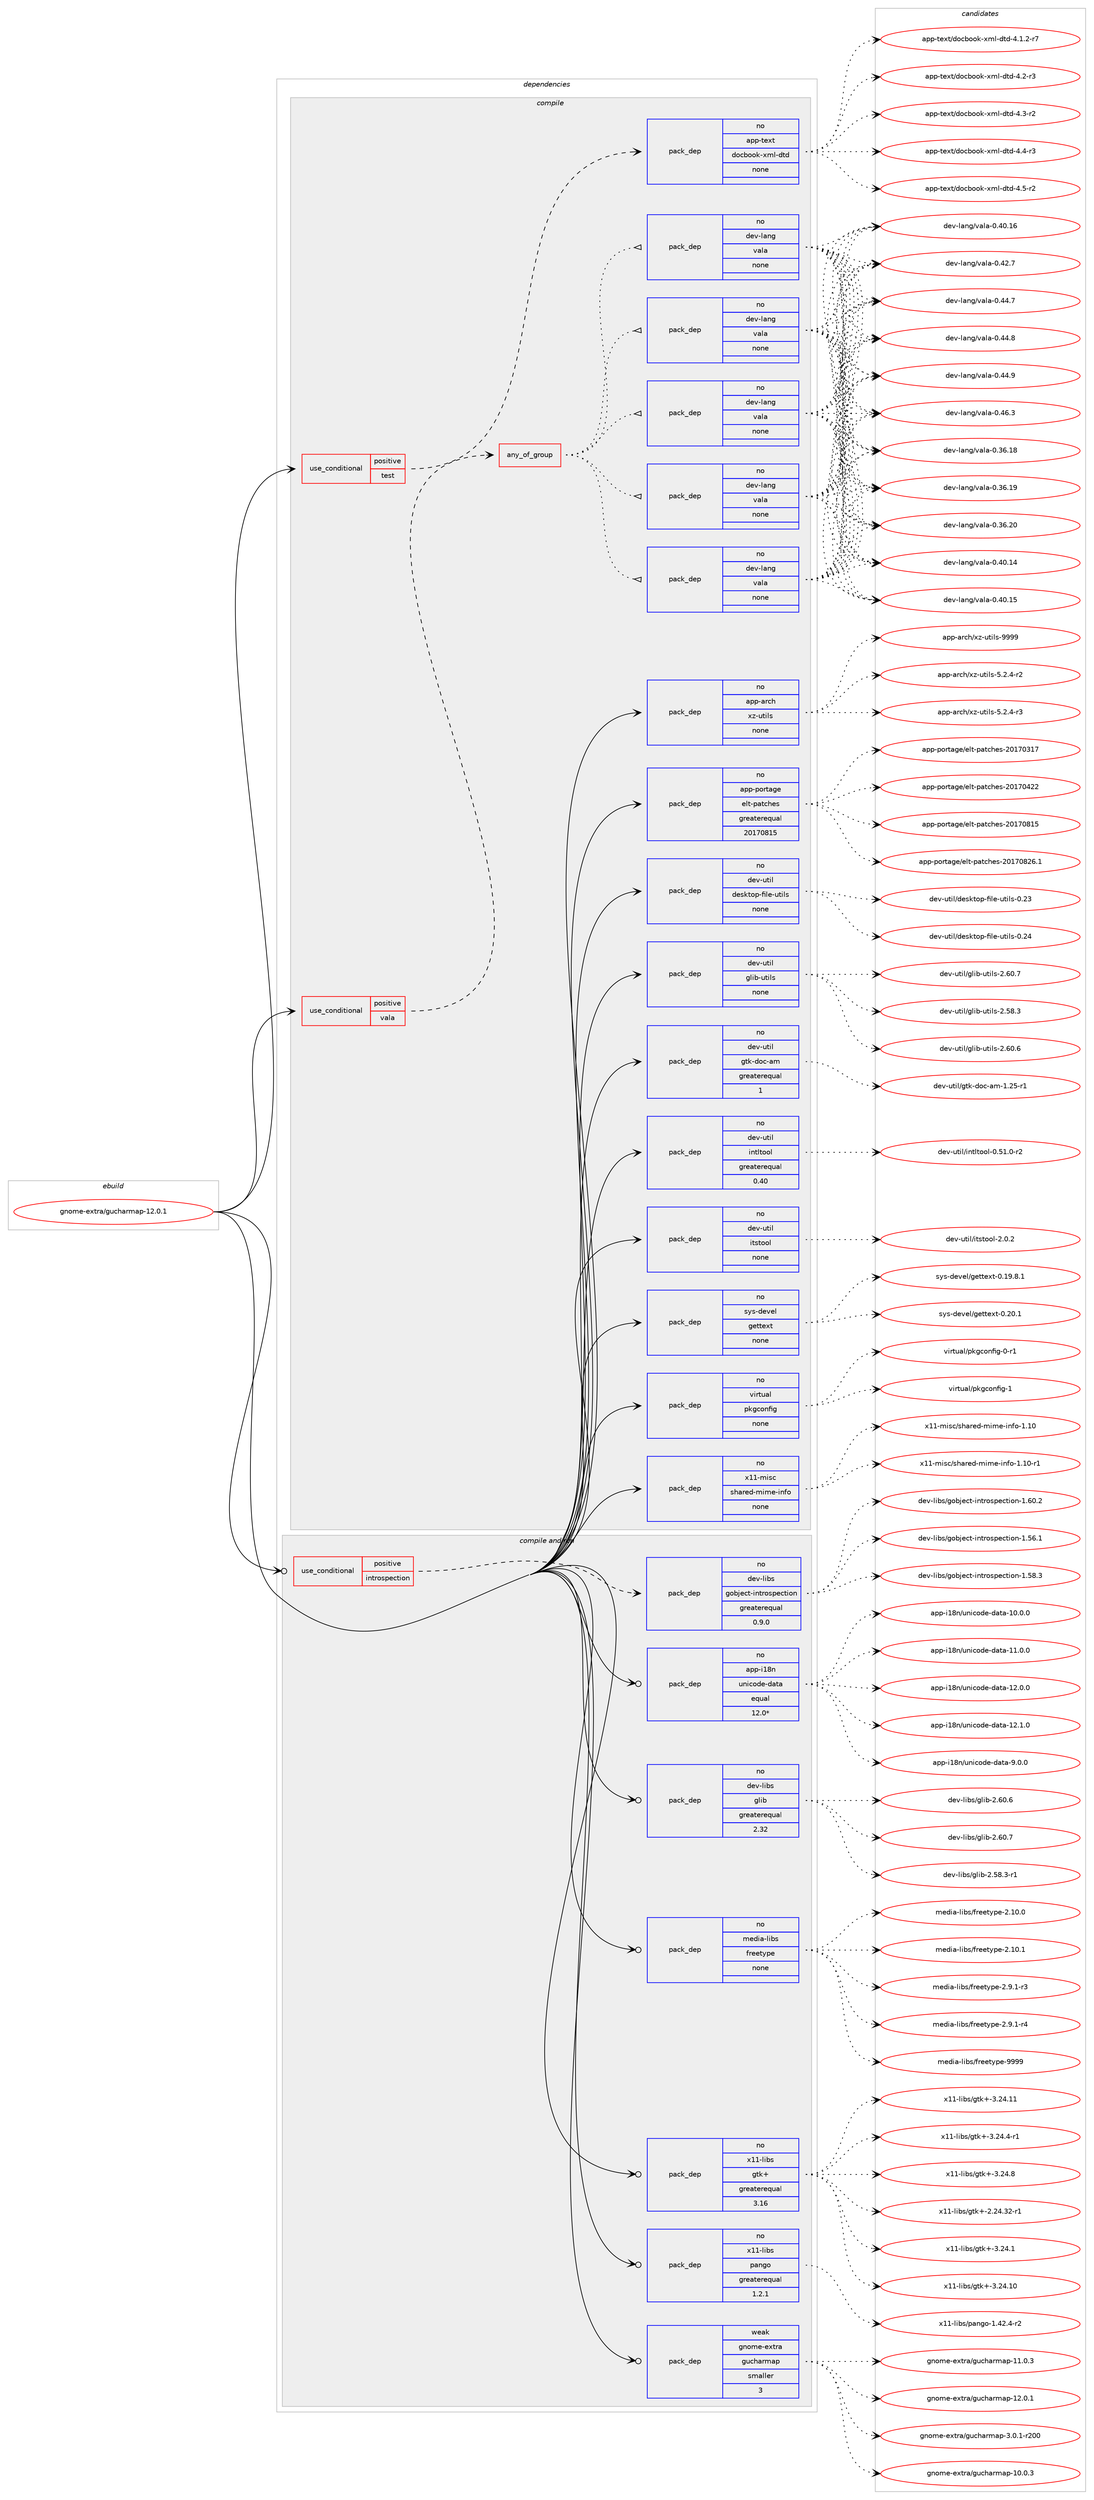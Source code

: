 digraph prolog {

# *************
# Graph options
# *************

newrank=true;
concentrate=true;
compound=true;
graph [rankdir=LR,fontname=Helvetica,fontsize=10,ranksep=1.5];#, ranksep=2.5, nodesep=0.2];
edge  [arrowhead=vee];
node  [fontname=Helvetica,fontsize=10];

# **********
# The ebuild
# **********

subgraph cluster_leftcol {
color=gray;
rank=same;
label=<<i>ebuild</i>>;
id [label="gnome-extra/gucharmap-12.0.1", color=red, width=4, href="../gnome-extra/gucharmap-12.0.1.svg"];
}

# ****************
# The dependencies
# ****************

subgraph cluster_midcol {
color=gray;
label=<<i>dependencies</i>>;
subgraph cluster_compile {
fillcolor="#eeeeee";
style=filled;
label=<<i>compile</i>>;
subgraph cond186016 {
dependency749171 [label=<<TABLE BORDER="0" CELLBORDER="1" CELLSPACING="0" CELLPADDING="4"><TR><TD ROWSPAN="3" CELLPADDING="10">use_conditional</TD></TR><TR><TD>positive</TD></TR><TR><TD>test</TD></TR></TABLE>>, shape=none, color=red];
subgraph pack550529 {
dependency749172 [label=<<TABLE BORDER="0" CELLBORDER="1" CELLSPACING="0" CELLPADDING="4" WIDTH="220"><TR><TD ROWSPAN="6" CELLPADDING="30">pack_dep</TD></TR><TR><TD WIDTH="110">no</TD></TR><TR><TD>app-text</TD></TR><TR><TD>docbook-xml-dtd</TD></TR><TR><TD>none</TD></TR><TR><TD></TD></TR></TABLE>>, shape=none, color=blue];
}
dependency749171:e -> dependency749172:w [weight=20,style="dashed",arrowhead="vee"];
}
id:e -> dependency749171:w [weight=20,style="solid",arrowhead="vee"];
subgraph cond186017 {
dependency749173 [label=<<TABLE BORDER="0" CELLBORDER="1" CELLSPACING="0" CELLPADDING="4"><TR><TD ROWSPAN="3" CELLPADDING="10">use_conditional</TD></TR><TR><TD>positive</TD></TR><TR><TD>vala</TD></TR></TABLE>>, shape=none, color=red];
subgraph any12226 {
dependency749174 [label=<<TABLE BORDER="0" CELLBORDER="1" CELLSPACING="0" CELLPADDING="4"><TR><TD CELLPADDING="10">any_of_group</TD></TR></TABLE>>, shape=none, color=red];subgraph pack550530 {
dependency749175 [label=<<TABLE BORDER="0" CELLBORDER="1" CELLSPACING="0" CELLPADDING="4" WIDTH="220"><TR><TD ROWSPAN="6" CELLPADDING="30">pack_dep</TD></TR><TR><TD WIDTH="110">no</TD></TR><TR><TD>dev-lang</TD></TR><TR><TD>vala</TD></TR><TR><TD>none</TD></TR><TR><TD></TD></TR></TABLE>>, shape=none, color=blue];
}
dependency749174:e -> dependency749175:w [weight=20,style="dotted",arrowhead="oinv"];
subgraph pack550531 {
dependency749176 [label=<<TABLE BORDER="0" CELLBORDER="1" CELLSPACING="0" CELLPADDING="4" WIDTH="220"><TR><TD ROWSPAN="6" CELLPADDING="30">pack_dep</TD></TR><TR><TD WIDTH="110">no</TD></TR><TR><TD>dev-lang</TD></TR><TR><TD>vala</TD></TR><TR><TD>none</TD></TR><TR><TD></TD></TR></TABLE>>, shape=none, color=blue];
}
dependency749174:e -> dependency749176:w [weight=20,style="dotted",arrowhead="oinv"];
subgraph pack550532 {
dependency749177 [label=<<TABLE BORDER="0" CELLBORDER="1" CELLSPACING="0" CELLPADDING="4" WIDTH="220"><TR><TD ROWSPAN="6" CELLPADDING="30">pack_dep</TD></TR><TR><TD WIDTH="110">no</TD></TR><TR><TD>dev-lang</TD></TR><TR><TD>vala</TD></TR><TR><TD>none</TD></TR><TR><TD></TD></TR></TABLE>>, shape=none, color=blue];
}
dependency749174:e -> dependency749177:w [weight=20,style="dotted",arrowhead="oinv"];
subgraph pack550533 {
dependency749178 [label=<<TABLE BORDER="0" CELLBORDER="1" CELLSPACING="0" CELLPADDING="4" WIDTH="220"><TR><TD ROWSPAN="6" CELLPADDING="30">pack_dep</TD></TR><TR><TD WIDTH="110">no</TD></TR><TR><TD>dev-lang</TD></TR><TR><TD>vala</TD></TR><TR><TD>none</TD></TR><TR><TD></TD></TR></TABLE>>, shape=none, color=blue];
}
dependency749174:e -> dependency749178:w [weight=20,style="dotted",arrowhead="oinv"];
subgraph pack550534 {
dependency749179 [label=<<TABLE BORDER="0" CELLBORDER="1" CELLSPACING="0" CELLPADDING="4" WIDTH="220"><TR><TD ROWSPAN="6" CELLPADDING="30">pack_dep</TD></TR><TR><TD WIDTH="110">no</TD></TR><TR><TD>dev-lang</TD></TR><TR><TD>vala</TD></TR><TR><TD>none</TD></TR><TR><TD></TD></TR></TABLE>>, shape=none, color=blue];
}
dependency749174:e -> dependency749179:w [weight=20,style="dotted",arrowhead="oinv"];
}
dependency749173:e -> dependency749174:w [weight=20,style="dashed",arrowhead="vee"];
}
id:e -> dependency749173:w [weight=20,style="solid",arrowhead="vee"];
subgraph pack550535 {
dependency749180 [label=<<TABLE BORDER="0" CELLBORDER="1" CELLSPACING="0" CELLPADDING="4" WIDTH="220"><TR><TD ROWSPAN="6" CELLPADDING="30">pack_dep</TD></TR><TR><TD WIDTH="110">no</TD></TR><TR><TD>app-arch</TD></TR><TR><TD>xz-utils</TD></TR><TR><TD>none</TD></TR><TR><TD></TD></TR></TABLE>>, shape=none, color=blue];
}
id:e -> dependency749180:w [weight=20,style="solid",arrowhead="vee"];
subgraph pack550536 {
dependency749181 [label=<<TABLE BORDER="0" CELLBORDER="1" CELLSPACING="0" CELLPADDING="4" WIDTH="220"><TR><TD ROWSPAN="6" CELLPADDING="30">pack_dep</TD></TR><TR><TD WIDTH="110">no</TD></TR><TR><TD>app-portage</TD></TR><TR><TD>elt-patches</TD></TR><TR><TD>greaterequal</TD></TR><TR><TD>20170815</TD></TR></TABLE>>, shape=none, color=blue];
}
id:e -> dependency749181:w [weight=20,style="solid",arrowhead="vee"];
subgraph pack550537 {
dependency749182 [label=<<TABLE BORDER="0" CELLBORDER="1" CELLSPACING="0" CELLPADDING="4" WIDTH="220"><TR><TD ROWSPAN="6" CELLPADDING="30">pack_dep</TD></TR><TR><TD WIDTH="110">no</TD></TR><TR><TD>dev-util</TD></TR><TR><TD>desktop-file-utils</TD></TR><TR><TD>none</TD></TR><TR><TD></TD></TR></TABLE>>, shape=none, color=blue];
}
id:e -> dependency749182:w [weight=20,style="solid",arrowhead="vee"];
subgraph pack550538 {
dependency749183 [label=<<TABLE BORDER="0" CELLBORDER="1" CELLSPACING="0" CELLPADDING="4" WIDTH="220"><TR><TD ROWSPAN="6" CELLPADDING="30">pack_dep</TD></TR><TR><TD WIDTH="110">no</TD></TR><TR><TD>dev-util</TD></TR><TR><TD>glib-utils</TD></TR><TR><TD>none</TD></TR><TR><TD></TD></TR></TABLE>>, shape=none, color=blue];
}
id:e -> dependency749183:w [weight=20,style="solid",arrowhead="vee"];
subgraph pack550539 {
dependency749184 [label=<<TABLE BORDER="0" CELLBORDER="1" CELLSPACING="0" CELLPADDING="4" WIDTH="220"><TR><TD ROWSPAN="6" CELLPADDING="30">pack_dep</TD></TR><TR><TD WIDTH="110">no</TD></TR><TR><TD>dev-util</TD></TR><TR><TD>gtk-doc-am</TD></TR><TR><TD>greaterequal</TD></TR><TR><TD>1</TD></TR></TABLE>>, shape=none, color=blue];
}
id:e -> dependency749184:w [weight=20,style="solid",arrowhead="vee"];
subgraph pack550540 {
dependency749185 [label=<<TABLE BORDER="0" CELLBORDER="1" CELLSPACING="0" CELLPADDING="4" WIDTH="220"><TR><TD ROWSPAN="6" CELLPADDING="30">pack_dep</TD></TR><TR><TD WIDTH="110">no</TD></TR><TR><TD>dev-util</TD></TR><TR><TD>intltool</TD></TR><TR><TD>greaterequal</TD></TR><TR><TD>0.40</TD></TR></TABLE>>, shape=none, color=blue];
}
id:e -> dependency749185:w [weight=20,style="solid",arrowhead="vee"];
subgraph pack550541 {
dependency749186 [label=<<TABLE BORDER="0" CELLBORDER="1" CELLSPACING="0" CELLPADDING="4" WIDTH="220"><TR><TD ROWSPAN="6" CELLPADDING="30">pack_dep</TD></TR><TR><TD WIDTH="110">no</TD></TR><TR><TD>dev-util</TD></TR><TR><TD>itstool</TD></TR><TR><TD>none</TD></TR><TR><TD></TD></TR></TABLE>>, shape=none, color=blue];
}
id:e -> dependency749186:w [weight=20,style="solid",arrowhead="vee"];
subgraph pack550542 {
dependency749187 [label=<<TABLE BORDER="0" CELLBORDER="1" CELLSPACING="0" CELLPADDING="4" WIDTH="220"><TR><TD ROWSPAN="6" CELLPADDING="30">pack_dep</TD></TR><TR><TD WIDTH="110">no</TD></TR><TR><TD>sys-devel</TD></TR><TR><TD>gettext</TD></TR><TR><TD>none</TD></TR><TR><TD></TD></TR></TABLE>>, shape=none, color=blue];
}
id:e -> dependency749187:w [weight=20,style="solid",arrowhead="vee"];
subgraph pack550543 {
dependency749188 [label=<<TABLE BORDER="0" CELLBORDER="1" CELLSPACING="0" CELLPADDING="4" WIDTH="220"><TR><TD ROWSPAN="6" CELLPADDING="30">pack_dep</TD></TR><TR><TD WIDTH="110">no</TD></TR><TR><TD>virtual</TD></TR><TR><TD>pkgconfig</TD></TR><TR><TD>none</TD></TR><TR><TD></TD></TR></TABLE>>, shape=none, color=blue];
}
id:e -> dependency749188:w [weight=20,style="solid",arrowhead="vee"];
subgraph pack550544 {
dependency749189 [label=<<TABLE BORDER="0" CELLBORDER="1" CELLSPACING="0" CELLPADDING="4" WIDTH="220"><TR><TD ROWSPAN="6" CELLPADDING="30">pack_dep</TD></TR><TR><TD WIDTH="110">no</TD></TR><TR><TD>x11-misc</TD></TR><TR><TD>shared-mime-info</TD></TR><TR><TD>none</TD></TR><TR><TD></TD></TR></TABLE>>, shape=none, color=blue];
}
id:e -> dependency749189:w [weight=20,style="solid",arrowhead="vee"];
}
subgraph cluster_compileandrun {
fillcolor="#eeeeee";
style=filled;
label=<<i>compile and run</i>>;
subgraph cond186018 {
dependency749190 [label=<<TABLE BORDER="0" CELLBORDER="1" CELLSPACING="0" CELLPADDING="4"><TR><TD ROWSPAN="3" CELLPADDING="10">use_conditional</TD></TR><TR><TD>positive</TD></TR><TR><TD>introspection</TD></TR></TABLE>>, shape=none, color=red];
subgraph pack550545 {
dependency749191 [label=<<TABLE BORDER="0" CELLBORDER="1" CELLSPACING="0" CELLPADDING="4" WIDTH="220"><TR><TD ROWSPAN="6" CELLPADDING="30">pack_dep</TD></TR><TR><TD WIDTH="110">no</TD></TR><TR><TD>dev-libs</TD></TR><TR><TD>gobject-introspection</TD></TR><TR><TD>greaterequal</TD></TR><TR><TD>0.9.0</TD></TR></TABLE>>, shape=none, color=blue];
}
dependency749190:e -> dependency749191:w [weight=20,style="dashed",arrowhead="vee"];
}
id:e -> dependency749190:w [weight=20,style="solid",arrowhead="odotvee"];
subgraph pack550546 {
dependency749192 [label=<<TABLE BORDER="0" CELLBORDER="1" CELLSPACING="0" CELLPADDING="4" WIDTH="220"><TR><TD ROWSPAN="6" CELLPADDING="30">pack_dep</TD></TR><TR><TD WIDTH="110">no</TD></TR><TR><TD>app-i18n</TD></TR><TR><TD>unicode-data</TD></TR><TR><TD>equal</TD></TR><TR><TD>12.0*</TD></TR></TABLE>>, shape=none, color=blue];
}
id:e -> dependency749192:w [weight=20,style="solid",arrowhead="odotvee"];
subgraph pack550547 {
dependency749193 [label=<<TABLE BORDER="0" CELLBORDER="1" CELLSPACING="0" CELLPADDING="4" WIDTH="220"><TR><TD ROWSPAN="6" CELLPADDING="30">pack_dep</TD></TR><TR><TD WIDTH="110">no</TD></TR><TR><TD>dev-libs</TD></TR><TR><TD>glib</TD></TR><TR><TD>greaterequal</TD></TR><TR><TD>2.32</TD></TR></TABLE>>, shape=none, color=blue];
}
id:e -> dependency749193:w [weight=20,style="solid",arrowhead="odotvee"];
subgraph pack550548 {
dependency749194 [label=<<TABLE BORDER="0" CELLBORDER="1" CELLSPACING="0" CELLPADDING="4" WIDTH="220"><TR><TD ROWSPAN="6" CELLPADDING="30">pack_dep</TD></TR><TR><TD WIDTH="110">no</TD></TR><TR><TD>media-libs</TD></TR><TR><TD>freetype</TD></TR><TR><TD>none</TD></TR><TR><TD></TD></TR></TABLE>>, shape=none, color=blue];
}
id:e -> dependency749194:w [weight=20,style="solid",arrowhead="odotvee"];
subgraph pack550549 {
dependency749195 [label=<<TABLE BORDER="0" CELLBORDER="1" CELLSPACING="0" CELLPADDING="4" WIDTH="220"><TR><TD ROWSPAN="6" CELLPADDING="30">pack_dep</TD></TR><TR><TD WIDTH="110">no</TD></TR><TR><TD>x11-libs</TD></TR><TR><TD>gtk+</TD></TR><TR><TD>greaterequal</TD></TR><TR><TD>3.16</TD></TR></TABLE>>, shape=none, color=blue];
}
id:e -> dependency749195:w [weight=20,style="solid",arrowhead="odotvee"];
subgraph pack550550 {
dependency749196 [label=<<TABLE BORDER="0" CELLBORDER="1" CELLSPACING="0" CELLPADDING="4" WIDTH="220"><TR><TD ROWSPAN="6" CELLPADDING="30">pack_dep</TD></TR><TR><TD WIDTH="110">no</TD></TR><TR><TD>x11-libs</TD></TR><TR><TD>pango</TD></TR><TR><TD>greaterequal</TD></TR><TR><TD>1.2.1</TD></TR></TABLE>>, shape=none, color=blue];
}
id:e -> dependency749196:w [weight=20,style="solid",arrowhead="odotvee"];
subgraph pack550551 {
dependency749197 [label=<<TABLE BORDER="0" CELLBORDER="1" CELLSPACING="0" CELLPADDING="4" WIDTH="220"><TR><TD ROWSPAN="6" CELLPADDING="30">pack_dep</TD></TR><TR><TD WIDTH="110">weak</TD></TR><TR><TD>gnome-extra</TD></TR><TR><TD>gucharmap</TD></TR><TR><TD>smaller</TD></TR><TR><TD>3</TD></TR></TABLE>>, shape=none, color=blue];
}
id:e -> dependency749197:w [weight=20,style="solid",arrowhead="odotvee"];
}
subgraph cluster_run {
fillcolor="#eeeeee";
style=filled;
label=<<i>run</i>>;
}
}

# **************
# The candidates
# **************

subgraph cluster_choices {
rank=same;
color=gray;
label=<<i>candidates</i>>;

subgraph choice550529 {
color=black;
nodesep=1;
choice971121124511610112011647100111999811111110745120109108451001161004552464946504511455 [label="app-text/docbook-xml-dtd-4.1.2-r7", color=red, width=4,href="../app-text/docbook-xml-dtd-4.1.2-r7.svg"];
choice97112112451161011201164710011199981111111074512010910845100116100455246504511451 [label="app-text/docbook-xml-dtd-4.2-r3", color=red, width=4,href="../app-text/docbook-xml-dtd-4.2-r3.svg"];
choice97112112451161011201164710011199981111111074512010910845100116100455246514511450 [label="app-text/docbook-xml-dtd-4.3-r2", color=red, width=4,href="../app-text/docbook-xml-dtd-4.3-r2.svg"];
choice97112112451161011201164710011199981111111074512010910845100116100455246524511451 [label="app-text/docbook-xml-dtd-4.4-r3", color=red, width=4,href="../app-text/docbook-xml-dtd-4.4-r3.svg"];
choice97112112451161011201164710011199981111111074512010910845100116100455246534511450 [label="app-text/docbook-xml-dtd-4.5-r2", color=red, width=4,href="../app-text/docbook-xml-dtd-4.5-r2.svg"];
dependency749172:e -> choice971121124511610112011647100111999811111110745120109108451001161004552464946504511455:w [style=dotted,weight="100"];
dependency749172:e -> choice97112112451161011201164710011199981111111074512010910845100116100455246504511451:w [style=dotted,weight="100"];
dependency749172:e -> choice97112112451161011201164710011199981111111074512010910845100116100455246514511450:w [style=dotted,weight="100"];
dependency749172:e -> choice97112112451161011201164710011199981111111074512010910845100116100455246524511451:w [style=dotted,weight="100"];
dependency749172:e -> choice97112112451161011201164710011199981111111074512010910845100116100455246534511450:w [style=dotted,weight="100"];
}
subgraph choice550530 {
color=black;
nodesep=1;
choice10010111845108971101034711897108974548465154464956 [label="dev-lang/vala-0.36.18", color=red, width=4,href="../dev-lang/vala-0.36.18.svg"];
choice10010111845108971101034711897108974548465154464957 [label="dev-lang/vala-0.36.19", color=red, width=4,href="../dev-lang/vala-0.36.19.svg"];
choice10010111845108971101034711897108974548465154465048 [label="dev-lang/vala-0.36.20", color=red, width=4,href="../dev-lang/vala-0.36.20.svg"];
choice10010111845108971101034711897108974548465248464952 [label="dev-lang/vala-0.40.14", color=red, width=4,href="../dev-lang/vala-0.40.14.svg"];
choice10010111845108971101034711897108974548465248464953 [label="dev-lang/vala-0.40.15", color=red, width=4,href="../dev-lang/vala-0.40.15.svg"];
choice10010111845108971101034711897108974548465248464954 [label="dev-lang/vala-0.40.16", color=red, width=4,href="../dev-lang/vala-0.40.16.svg"];
choice100101118451089711010347118971089745484652504655 [label="dev-lang/vala-0.42.7", color=red, width=4,href="../dev-lang/vala-0.42.7.svg"];
choice100101118451089711010347118971089745484652524655 [label="dev-lang/vala-0.44.7", color=red, width=4,href="../dev-lang/vala-0.44.7.svg"];
choice100101118451089711010347118971089745484652524656 [label="dev-lang/vala-0.44.8", color=red, width=4,href="../dev-lang/vala-0.44.8.svg"];
choice100101118451089711010347118971089745484652524657 [label="dev-lang/vala-0.44.9", color=red, width=4,href="../dev-lang/vala-0.44.9.svg"];
choice100101118451089711010347118971089745484652544651 [label="dev-lang/vala-0.46.3", color=red, width=4,href="../dev-lang/vala-0.46.3.svg"];
dependency749175:e -> choice10010111845108971101034711897108974548465154464956:w [style=dotted,weight="100"];
dependency749175:e -> choice10010111845108971101034711897108974548465154464957:w [style=dotted,weight="100"];
dependency749175:e -> choice10010111845108971101034711897108974548465154465048:w [style=dotted,weight="100"];
dependency749175:e -> choice10010111845108971101034711897108974548465248464952:w [style=dotted,weight="100"];
dependency749175:e -> choice10010111845108971101034711897108974548465248464953:w [style=dotted,weight="100"];
dependency749175:e -> choice10010111845108971101034711897108974548465248464954:w [style=dotted,weight="100"];
dependency749175:e -> choice100101118451089711010347118971089745484652504655:w [style=dotted,weight="100"];
dependency749175:e -> choice100101118451089711010347118971089745484652524655:w [style=dotted,weight="100"];
dependency749175:e -> choice100101118451089711010347118971089745484652524656:w [style=dotted,weight="100"];
dependency749175:e -> choice100101118451089711010347118971089745484652524657:w [style=dotted,weight="100"];
dependency749175:e -> choice100101118451089711010347118971089745484652544651:w [style=dotted,weight="100"];
}
subgraph choice550531 {
color=black;
nodesep=1;
choice10010111845108971101034711897108974548465154464956 [label="dev-lang/vala-0.36.18", color=red, width=4,href="../dev-lang/vala-0.36.18.svg"];
choice10010111845108971101034711897108974548465154464957 [label="dev-lang/vala-0.36.19", color=red, width=4,href="../dev-lang/vala-0.36.19.svg"];
choice10010111845108971101034711897108974548465154465048 [label="dev-lang/vala-0.36.20", color=red, width=4,href="../dev-lang/vala-0.36.20.svg"];
choice10010111845108971101034711897108974548465248464952 [label="dev-lang/vala-0.40.14", color=red, width=4,href="../dev-lang/vala-0.40.14.svg"];
choice10010111845108971101034711897108974548465248464953 [label="dev-lang/vala-0.40.15", color=red, width=4,href="../dev-lang/vala-0.40.15.svg"];
choice10010111845108971101034711897108974548465248464954 [label="dev-lang/vala-0.40.16", color=red, width=4,href="../dev-lang/vala-0.40.16.svg"];
choice100101118451089711010347118971089745484652504655 [label="dev-lang/vala-0.42.7", color=red, width=4,href="../dev-lang/vala-0.42.7.svg"];
choice100101118451089711010347118971089745484652524655 [label="dev-lang/vala-0.44.7", color=red, width=4,href="../dev-lang/vala-0.44.7.svg"];
choice100101118451089711010347118971089745484652524656 [label="dev-lang/vala-0.44.8", color=red, width=4,href="../dev-lang/vala-0.44.8.svg"];
choice100101118451089711010347118971089745484652524657 [label="dev-lang/vala-0.44.9", color=red, width=4,href="../dev-lang/vala-0.44.9.svg"];
choice100101118451089711010347118971089745484652544651 [label="dev-lang/vala-0.46.3", color=red, width=4,href="../dev-lang/vala-0.46.3.svg"];
dependency749176:e -> choice10010111845108971101034711897108974548465154464956:w [style=dotted,weight="100"];
dependency749176:e -> choice10010111845108971101034711897108974548465154464957:w [style=dotted,weight="100"];
dependency749176:e -> choice10010111845108971101034711897108974548465154465048:w [style=dotted,weight="100"];
dependency749176:e -> choice10010111845108971101034711897108974548465248464952:w [style=dotted,weight="100"];
dependency749176:e -> choice10010111845108971101034711897108974548465248464953:w [style=dotted,weight="100"];
dependency749176:e -> choice10010111845108971101034711897108974548465248464954:w [style=dotted,weight="100"];
dependency749176:e -> choice100101118451089711010347118971089745484652504655:w [style=dotted,weight="100"];
dependency749176:e -> choice100101118451089711010347118971089745484652524655:w [style=dotted,weight="100"];
dependency749176:e -> choice100101118451089711010347118971089745484652524656:w [style=dotted,weight="100"];
dependency749176:e -> choice100101118451089711010347118971089745484652524657:w [style=dotted,weight="100"];
dependency749176:e -> choice100101118451089711010347118971089745484652544651:w [style=dotted,weight="100"];
}
subgraph choice550532 {
color=black;
nodesep=1;
choice10010111845108971101034711897108974548465154464956 [label="dev-lang/vala-0.36.18", color=red, width=4,href="../dev-lang/vala-0.36.18.svg"];
choice10010111845108971101034711897108974548465154464957 [label="dev-lang/vala-0.36.19", color=red, width=4,href="../dev-lang/vala-0.36.19.svg"];
choice10010111845108971101034711897108974548465154465048 [label="dev-lang/vala-0.36.20", color=red, width=4,href="../dev-lang/vala-0.36.20.svg"];
choice10010111845108971101034711897108974548465248464952 [label="dev-lang/vala-0.40.14", color=red, width=4,href="../dev-lang/vala-0.40.14.svg"];
choice10010111845108971101034711897108974548465248464953 [label="dev-lang/vala-0.40.15", color=red, width=4,href="../dev-lang/vala-0.40.15.svg"];
choice10010111845108971101034711897108974548465248464954 [label="dev-lang/vala-0.40.16", color=red, width=4,href="../dev-lang/vala-0.40.16.svg"];
choice100101118451089711010347118971089745484652504655 [label="dev-lang/vala-0.42.7", color=red, width=4,href="../dev-lang/vala-0.42.7.svg"];
choice100101118451089711010347118971089745484652524655 [label="dev-lang/vala-0.44.7", color=red, width=4,href="../dev-lang/vala-0.44.7.svg"];
choice100101118451089711010347118971089745484652524656 [label="dev-lang/vala-0.44.8", color=red, width=4,href="../dev-lang/vala-0.44.8.svg"];
choice100101118451089711010347118971089745484652524657 [label="dev-lang/vala-0.44.9", color=red, width=4,href="../dev-lang/vala-0.44.9.svg"];
choice100101118451089711010347118971089745484652544651 [label="dev-lang/vala-0.46.3", color=red, width=4,href="../dev-lang/vala-0.46.3.svg"];
dependency749177:e -> choice10010111845108971101034711897108974548465154464956:w [style=dotted,weight="100"];
dependency749177:e -> choice10010111845108971101034711897108974548465154464957:w [style=dotted,weight="100"];
dependency749177:e -> choice10010111845108971101034711897108974548465154465048:w [style=dotted,weight="100"];
dependency749177:e -> choice10010111845108971101034711897108974548465248464952:w [style=dotted,weight="100"];
dependency749177:e -> choice10010111845108971101034711897108974548465248464953:w [style=dotted,weight="100"];
dependency749177:e -> choice10010111845108971101034711897108974548465248464954:w [style=dotted,weight="100"];
dependency749177:e -> choice100101118451089711010347118971089745484652504655:w [style=dotted,weight="100"];
dependency749177:e -> choice100101118451089711010347118971089745484652524655:w [style=dotted,weight="100"];
dependency749177:e -> choice100101118451089711010347118971089745484652524656:w [style=dotted,weight="100"];
dependency749177:e -> choice100101118451089711010347118971089745484652524657:w [style=dotted,weight="100"];
dependency749177:e -> choice100101118451089711010347118971089745484652544651:w [style=dotted,weight="100"];
}
subgraph choice550533 {
color=black;
nodesep=1;
choice10010111845108971101034711897108974548465154464956 [label="dev-lang/vala-0.36.18", color=red, width=4,href="../dev-lang/vala-0.36.18.svg"];
choice10010111845108971101034711897108974548465154464957 [label="dev-lang/vala-0.36.19", color=red, width=4,href="../dev-lang/vala-0.36.19.svg"];
choice10010111845108971101034711897108974548465154465048 [label="dev-lang/vala-0.36.20", color=red, width=4,href="../dev-lang/vala-0.36.20.svg"];
choice10010111845108971101034711897108974548465248464952 [label="dev-lang/vala-0.40.14", color=red, width=4,href="../dev-lang/vala-0.40.14.svg"];
choice10010111845108971101034711897108974548465248464953 [label="dev-lang/vala-0.40.15", color=red, width=4,href="../dev-lang/vala-0.40.15.svg"];
choice10010111845108971101034711897108974548465248464954 [label="dev-lang/vala-0.40.16", color=red, width=4,href="../dev-lang/vala-0.40.16.svg"];
choice100101118451089711010347118971089745484652504655 [label="dev-lang/vala-0.42.7", color=red, width=4,href="../dev-lang/vala-0.42.7.svg"];
choice100101118451089711010347118971089745484652524655 [label="dev-lang/vala-0.44.7", color=red, width=4,href="../dev-lang/vala-0.44.7.svg"];
choice100101118451089711010347118971089745484652524656 [label="dev-lang/vala-0.44.8", color=red, width=4,href="../dev-lang/vala-0.44.8.svg"];
choice100101118451089711010347118971089745484652524657 [label="dev-lang/vala-0.44.9", color=red, width=4,href="../dev-lang/vala-0.44.9.svg"];
choice100101118451089711010347118971089745484652544651 [label="dev-lang/vala-0.46.3", color=red, width=4,href="../dev-lang/vala-0.46.3.svg"];
dependency749178:e -> choice10010111845108971101034711897108974548465154464956:w [style=dotted,weight="100"];
dependency749178:e -> choice10010111845108971101034711897108974548465154464957:w [style=dotted,weight="100"];
dependency749178:e -> choice10010111845108971101034711897108974548465154465048:w [style=dotted,weight="100"];
dependency749178:e -> choice10010111845108971101034711897108974548465248464952:w [style=dotted,weight="100"];
dependency749178:e -> choice10010111845108971101034711897108974548465248464953:w [style=dotted,weight="100"];
dependency749178:e -> choice10010111845108971101034711897108974548465248464954:w [style=dotted,weight="100"];
dependency749178:e -> choice100101118451089711010347118971089745484652504655:w [style=dotted,weight="100"];
dependency749178:e -> choice100101118451089711010347118971089745484652524655:w [style=dotted,weight="100"];
dependency749178:e -> choice100101118451089711010347118971089745484652524656:w [style=dotted,weight="100"];
dependency749178:e -> choice100101118451089711010347118971089745484652524657:w [style=dotted,weight="100"];
dependency749178:e -> choice100101118451089711010347118971089745484652544651:w [style=dotted,weight="100"];
}
subgraph choice550534 {
color=black;
nodesep=1;
choice10010111845108971101034711897108974548465154464956 [label="dev-lang/vala-0.36.18", color=red, width=4,href="../dev-lang/vala-0.36.18.svg"];
choice10010111845108971101034711897108974548465154464957 [label="dev-lang/vala-0.36.19", color=red, width=4,href="../dev-lang/vala-0.36.19.svg"];
choice10010111845108971101034711897108974548465154465048 [label="dev-lang/vala-0.36.20", color=red, width=4,href="../dev-lang/vala-0.36.20.svg"];
choice10010111845108971101034711897108974548465248464952 [label="dev-lang/vala-0.40.14", color=red, width=4,href="../dev-lang/vala-0.40.14.svg"];
choice10010111845108971101034711897108974548465248464953 [label="dev-lang/vala-0.40.15", color=red, width=4,href="../dev-lang/vala-0.40.15.svg"];
choice10010111845108971101034711897108974548465248464954 [label="dev-lang/vala-0.40.16", color=red, width=4,href="../dev-lang/vala-0.40.16.svg"];
choice100101118451089711010347118971089745484652504655 [label="dev-lang/vala-0.42.7", color=red, width=4,href="../dev-lang/vala-0.42.7.svg"];
choice100101118451089711010347118971089745484652524655 [label="dev-lang/vala-0.44.7", color=red, width=4,href="../dev-lang/vala-0.44.7.svg"];
choice100101118451089711010347118971089745484652524656 [label="dev-lang/vala-0.44.8", color=red, width=4,href="../dev-lang/vala-0.44.8.svg"];
choice100101118451089711010347118971089745484652524657 [label="dev-lang/vala-0.44.9", color=red, width=4,href="../dev-lang/vala-0.44.9.svg"];
choice100101118451089711010347118971089745484652544651 [label="dev-lang/vala-0.46.3", color=red, width=4,href="../dev-lang/vala-0.46.3.svg"];
dependency749179:e -> choice10010111845108971101034711897108974548465154464956:w [style=dotted,weight="100"];
dependency749179:e -> choice10010111845108971101034711897108974548465154464957:w [style=dotted,weight="100"];
dependency749179:e -> choice10010111845108971101034711897108974548465154465048:w [style=dotted,weight="100"];
dependency749179:e -> choice10010111845108971101034711897108974548465248464952:w [style=dotted,weight="100"];
dependency749179:e -> choice10010111845108971101034711897108974548465248464953:w [style=dotted,weight="100"];
dependency749179:e -> choice10010111845108971101034711897108974548465248464954:w [style=dotted,weight="100"];
dependency749179:e -> choice100101118451089711010347118971089745484652504655:w [style=dotted,weight="100"];
dependency749179:e -> choice100101118451089711010347118971089745484652524655:w [style=dotted,weight="100"];
dependency749179:e -> choice100101118451089711010347118971089745484652524656:w [style=dotted,weight="100"];
dependency749179:e -> choice100101118451089711010347118971089745484652524657:w [style=dotted,weight="100"];
dependency749179:e -> choice100101118451089711010347118971089745484652544651:w [style=dotted,weight="100"];
}
subgraph choice550535 {
color=black;
nodesep=1;
choice9711211245971149910447120122451171161051081154553465046524511450 [label="app-arch/xz-utils-5.2.4-r2", color=red, width=4,href="../app-arch/xz-utils-5.2.4-r2.svg"];
choice9711211245971149910447120122451171161051081154553465046524511451 [label="app-arch/xz-utils-5.2.4-r3", color=red, width=4,href="../app-arch/xz-utils-5.2.4-r3.svg"];
choice9711211245971149910447120122451171161051081154557575757 [label="app-arch/xz-utils-9999", color=red, width=4,href="../app-arch/xz-utils-9999.svg"];
dependency749180:e -> choice9711211245971149910447120122451171161051081154553465046524511450:w [style=dotted,weight="100"];
dependency749180:e -> choice9711211245971149910447120122451171161051081154553465046524511451:w [style=dotted,weight="100"];
dependency749180:e -> choice9711211245971149910447120122451171161051081154557575757:w [style=dotted,weight="100"];
}
subgraph choice550536 {
color=black;
nodesep=1;
choice97112112451121111141169710310147101108116451129711699104101115455048495548514955 [label="app-portage/elt-patches-20170317", color=red, width=4,href="../app-portage/elt-patches-20170317.svg"];
choice97112112451121111141169710310147101108116451129711699104101115455048495548525050 [label="app-portage/elt-patches-20170422", color=red, width=4,href="../app-portage/elt-patches-20170422.svg"];
choice97112112451121111141169710310147101108116451129711699104101115455048495548564953 [label="app-portage/elt-patches-20170815", color=red, width=4,href="../app-portage/elt-patches-20170815.svg"];
choice971121124511211111411697103101471011081164511297116991041011154550484955485650544649 [label="app-portage/elt-patches-20170826.1", color=red, width=4,href="../app-portage/elt-patches-20170826.1.svg"];
dependency749181:e -> choice97112112451121111141169710310147101108116451129711699104101115455048495548514955:w [style=dotted,weight="100"];
dependency749181:e -> choice97112112451121111141169710310147101108116451129711699104101115455048495548525050:w [style=dotted,weight="100"];
dependency749181:e -> choice97112112451121111141169710310147101108116451129711699104101115455048495548564953:w [style=dotted,weight="100"];
dependency749181:e -> choice971121124511211111411697103101471011081164511297116991041011154550484955485650544649:w [style=dotted,weight="100"];
}
subgraph choice550537 {
color=black;
nodesep=1;
choice100101118451171161051084710010111510711611111245102105108101451171161051081154548465051 [label="dev-util/desktop-file-utils-0.23", color=red, width=4,href="../dev-util/desktop-file-utils-0.23.svg"];
choice100101118451171161051084710010111510711611111245102105108101451171161051081154548465052 [label="dev-util/desktop-file-utils-0.24", color=red, width=4,href="../dev-util/desktop-file-utils-0.24.svg"];
dependency749182:e -> choice100101118451171161051084710010111510711611111245102105108101451171161051081154548465051:w [style=dotted,weight="100"];
dependency749182:e -> choice100101118451171161051084710010111510711611111245102105108101451171161051081154548465052:w [style=dotted,weight="100"];
}
subgraph choice550538 {
color=black;
nodesep=1;
choice1001011184511711610510847103108105984511711610510811545504653564651 [label="dev-util/glib-utils-2.58.3", color=red, width=4,href="../dev-util/glib-utils-2.58.3.svg"];
choice1001011184511711610510847103108105984511711610510811545504654484654 [label="dev-util/glib-utils-2.60.6", color=red, width=4,href="../dev-util/glib-utils-2.60.6.svg"];
choice1001011184511711610510847103108105984511711610510811545504654484655 [label="dev-util/glib-utils-2.60.7", color=red, width=4,href="../dev-util/glib-utils-2.60.7.svg"];
dependency749183:e -> choice1001011184511711610510847103108105984511711610510811545504653564651:w [style=dotted,weight="100"];
dependency749183:e -> choice1001011184511711610510847103108105984511711610510811545504654484654:w [style=dotted,weight="100"];
dependency749183:e -> choice1001011184511711610510847103108105984511711610510811545504654484655:w [style=dotted,weight="100"];
}
subgraph choice550539 {
color=black;
nodesep=1;
choice10010111845117116105108471031161074510011199459710945494650534511449 [label="dev-util/gtk-doc-am-1.25-r1", color=red, width=4,href="../dev-util/gtk-doc-am-1.25-r1.svg"];
dependency749184:e -> choice10010111845117116105108471031161074510011199459710945494650534511449:w [style=dotted,weight="100"];
}
subgraph choice550540 {
color=black;
nodesep=1;
choice1001011184511711610510847105110116108116111111108454846534946484511450 [label="dev-util/intltool-0.51.0-r2", color=red, width=4,href="../dev-util/intltool-0.51.0-r2.svg"];
dependency749185:e -> choice1001011184511711610510847105110116108116111111108454846534946484511450:w [style=dotted,weight="100"];
}
subgraph choice550541 {
color=black;
nodesep=1;
choice1001011184511711610510847105116115116111111108455046484650 [label="dev-util/itstool-2.0.2", color=red, width=4,href="../dev-util/itstool-2.0.2.svg"];
dependency749186:e -> choice1001011184511711610510847105116115116111111108455046484650:w [style=dotted,weight="100"];
}
subgraph choice550542 {
color=black;
nodesep=1;
choice1151211154510010111810110847103101116116101120116454846495746564649 [label="sys-devel/gettext-0.19.8.1", color=red, width=4,href="../sys-devel/gettext-0.19.8.1.svg"];
choice115121115451001011181011084710310111611610112011645484650484649 [label="sys-devel/gettext-0.20.1", color=red, width=4,href="../sys-devel/gettext-0.20.1.svg"];
dependency749187:e -> choice1151211154510010111810110847103101116116101120116454846495746564649:w [style=dotted,weight="100"];
dependency749187:e -> choice115121115451001011181011084710310111611610112011645484650484649:w [style=dotted,weight="100"];
}
subgraph choice550543 {
color=black;
nodesep=1;
choice11810511411611797108471121071039911111010210510345484511449 [label="virtual/pkgconfig-0-r1", color=red, width=4,href="../virtual/pkgconfig-0-r1.svg"];
choice1181051141161179710847112107103991111101021051034549 [label="virtual/pkgconfig-1", color=red, width=4,href="../virtual/pkgconfig-1.svg"];
dependency749188:e -> choice11810511411611797108471121071039911111010210510345484511449:w [style=dotted,weight="100"];
dependency749188:e -> choice1181051141161179710847112107103991111101021051034549:w [style=dotted,weight="100"];
}
subgraph choice550544 {
color=black;
nodesep=1;
choice12049494510910511599471151049711410110045109105109101451051101021114549464948 [label="x11-misc/shared-mime-info-1.10", color=red, width=4,href="../x11-misc/shared-mime-info-1.10.svg"];
choice120494945109105115994711510497114101100451091051091014510511010211145494649484511449 [label="x11-misc/shared-mime-info-1.10-r1", color=red, width=4,href="../x11-misc/shared-mime-info-1.10-r1.svg"];
dependency749189:e -> choice12049494510910511599471151049711410110045109105109101451051101021114549464948:w [style=dotted,weight="100"];
dependency749189:e -> choice120494945109105115994711510497114101100451091051091014510511010211145494649484511449:w [style=dotted,weight="100"];
}
subgraph choice550545 {
color=black;
nodesep=1;
choice1001011184510810598115471031119810610199116451051101161141111151121019911610511111045494653544649 [label="dev-libs/gobject-introspection-1.56.1", color=red, width=4,href="../dev-libs/gobject-introspection-1.56.1.svg"];
choice1001011184510810598115471031119810610199116451051101161141111151121019911610511111045494653564651 [label="dev-libs/gobject-introspection-1.58.3", color=red, width=4,href="../dev-libs/gobject-introspection-1.58.3.svg"];
choice1001011184510810598115471031119810610199116451051101161141111151121019911610511111045494654484650 [label="dev-libs/gobject-introspection-1.60.2", color=red, width=4,href="../dev-libs/gobject-introspection-1.60.2.svg"];
dependency749191:e -> choice1001011184510810598115471031119810610199116451051101161141111151121019911610511111045494653544649:w [style=dotted,weight="100"];
dependency749191:e -> choice1001011184510810598115471031119810610199116451051101161141111151121019911610511111045494653564651:w [style=dotted,weight="100"];
dependency749191:e -> choice1001011184510810598115471031119810610199116451051101161141111151121019911610511111045494654484650:w [style=dotted,weight="100"];
}
subgraph choice550546 {
color=black;
nodesep=1;
choice97112112451054956110471171101059911110010145100971169745494846484648 [label="app-i18n/unicode-data-10.0.0", color=red, width=4,href="../app-i18n/unicode-data-10.0.0.svg"];
choice97112112451054956110471171101059911110010145100971169745494946484648 [label="app-i18n/unicode-data-11.0.0", color=red, width=4,href="../app-i18n/unicode-data-11.0.0.svg"];
choice97112112451054956110471171101059911110010145100971169745495046484648 [label="app-i18n/unicode-data-12.0.0", color=red, width=4,href="../app-i18n/unicode-data-12.0.0.svg"];
choice97112112451054956110471171101059911110010145100971169745495046494648 [label="app-i18n/unicode-data-12.1.0", color=red, width=4,href="../app-i18n/unicode-data-12.1.0.svg"];
choice971121124510549561104711711010599111100101451009711697455746484648 [label="app-i18n/unicode-data-9.0.0", color=red, width=4,href="../app-i18n/unicode-data-9.0.0.svg"];
dependency749192:e -> choice97112112451054956110471171101059911110010145100971169745494846484648:w [style=dotted,weight="100"];
dependency749192:e -> choice97112112451054956110471171101059911110010145100971169745494946484648:w [style=dotted,weight="100"];
dependency749192:e -> choice97112112451054956110471171101059911110010145100971169745495046484648:w [style=dotted,weight="100"];
dependency749192:e -> choice97112112451054956110471171101059911110010145100971169745495046494648:w [style=dotted,weight="100"];
dependency749192:e -> choice971121124510549561104711711010599111100101451009711697455746484648:w [style=dotted,weight="100"];
}
subgraph choice550547 {
color=black;
nodesep=1;
choice10010111845108105981154710310810598455046535646514511449 [label="dev-libs/glib-2.58.3-r1", color=red, width=4,href="../dev-libs/glib-2.58.3-r1.svg"];
choice1001011184510810598115471031081059845504654484654 [label="dev-libs/glib-2.60.6", color=red, width=4,href="../dev-libs/glib-2.60.6.svg"];
choice1001011184510810598115471031081059845504654484655 [label="dev-libs/glib-2.60.7", color=red, width=4,href="../dev-libs/glib-2.60.7.svg"];
dependency749193:e -> choice10010111845108105981154710310810598455046535646514511449:w [style=dotted,weight="100"];
dependency749193:e -> choice1001011184510810598115471031081059845504654484654:w [style=dotted,weight="100"];
dependency749193:e -> choice1001011184510810598115471031081059845504654484655:w [style=dotted,weight="100"];
}
subgraph choice550548 {
color=black;
nodesep=1;
choice1091011001059745108105981154710211410110111612111210145504649484648 [label="media-libs/freetype-2.10.0", color=red, width=4,href="../media-libs/freetype-2.10.0.svg"];
choice1091011001059745108105981154710211410110111612111210145504649484649 [label="media-libs/freetype-2.10.1", color=red, width=4,href="../media-libs/freetype-2.10.1.svg"];
choice109101100105974510810598115471021141011011161211121014550465746494511451 [label="media-libs/freetype-2.9.1-r3", color=red, width=4,href="../media-libs/freetype-2.9.1-r3.svg"];
choice109101100105974510810598115471021141011011161211121014550465746494511452 [label="media-libs/freetype-2.9.1-r4", color=red, width=4,href="../media-libs/freetype-2.9.1-r4.svg"];
choice109101100105974510810598115471021141011011161211121014557575757 [label="media-libs/freetype-9999", color=red, width=4,href="../media-libs/freetype-9999.svg"];
dependency749194:e -> choice1091011001059745108105981154710211410110111612111210145504649484648:w [style=dotted,weight="100"];
dependency749194:e -> choice1091011001059745108105981154710211410110111612111210145504649484649:w [style=dotted,weight="100"];
dependency749194:e -> choice109101100105974510810598115471021141011011161211121014550465746494511451:w [style=dotted,weight="100"];
dependency749194:e -> choice109101100105974510810598115471021141011011161211121014550465746494511452:w [style=dotted,weight="100"];
dependency749194:e -> choice109101100105974510810598115471021141011011161211121014557575757:w [style=dotted,weight="100"];
}
subgraph choice550549 {
color=black;
nodesep=1;
choice12049494510810598115471031161074345504650524651504511449 [label="x11-libs/gtk+-2.24.32-r1", color=red, width=4,href="../x11-libs/gtk+-2.24.32-r1.svg"];
choice12049494510810598115471031161074345514650524649 [label="x11-libs/gtk+-3.24.1", color=red, width=4,href="../x11-libs/gtk+-3.24.1.svg"];
choice1204949451081059811547103116107434551465052464948 [label="x11-libs/gtk+-3.24.10", color=red, width=4,href="../x11-libs/gtk+-3.24.10.svg"];
choice1204949451081059811547103116107434551465052464949 [label="x11-libs/gtk+-3.24.11", color=red, width=4,href="../x11-libs/gtk+-3.24.11.svg"];
choice120494945108105981154710311610743455146505246524511449 [label="x11-libs/gtk+-3.24.4-r1", color=red, width=4,href="../x11-libs/gtk+-3.24.4-r1.svg"];
choice12049494510810598115471031161074345514650524656 [label="x11-libs/gtk+-3.24.8", color=red, width=4,href="../x11-libs/gtk+-3.24.8.svg"];
dependency749195:e -> choice12049494510810598115471031161074345504650524651504511449:w [style=dotted,weight="100"];
dependency749195:e -> choice12049494510810598115471031161074345514650524649:w [style=dotted,weight="100"];
dependency749195:e -> choice1204949451081059811547103116107434551465052464948:w [style=dotted,weight="100"];
dependency749195:e -> choice1204949451081059811547103116107434551465052464949:w [style=dotted,weight="100"];
dependency749195:e -> choice120494945108105981154710311610743455146505246524511449:w [style=dotted,weight="100"];
dependency749195:e -> choice12049494510810598115471031161074345514650524656:w [style=dotted,weight="100"];
}
subgraph choice550550 {
color=black;
nodesep=1;
choice120494945108105981154711297110103111454946525046524511450 [label="x11-libs/pango-1.42.4-r2", color=red, width=4,href="../x11-libs/pango-1.42.4-r2.svg"];
dependency749196:e -> choice120494945108105981154711297110103111454946525046524511450:w [style=dotted,weight="100"];
}
subgraph choice550551 {
color=black;
nodesep=1;
choice10311011110910145101120116114974710311799104971141099711245494846484651 [label="gnome-extra/gucharmap-10.0.3", color=red, width=4,href="../gnome-extra/gucharmap-10.0.3.svg"];
choice10311011110910145101120116114974710311799104971141099711245494946484651 [label="gnome-extra/gucharmap-11.0.3", color=red, width=4,href="../gnome-extra/gucharmap-11.0.3.svg"];
choice10311011110910145101120116114974710311799104971141099711245495046484649 [label="gnome-extra/gucharmap-12.0.1", color=red, width=4,href="../gnome-extra/gucharmap-12.0.1.svg"];
choice10311011110910145101120116114974710311799104971141099711245514648464945114504848 [label="gnome-extra/gucharmap-3.0.1-r200", color=red, width=4,href="../gnome-extra/gucharmap-3.0.1-r200.svg"];
dependency749197:e -> choice10311011110910145101120116114974710311799104971141099711245494846484651:w [style=dotted,weight="100"];
dependency749197:e -> choice10311011110910145101120116114974710311799104971141099711245494946484651:w [style=dotted,weight="100"];
dependency749197:e -> choice10311011110910145101120116114974710311799104971141099711245495046484649:w [style=dotted,weight="100"];
dependency749197:e -> choice10311011110910145101120116114974710311799104971141099711245514648464945114504848:w [style=dotted,weight="100"];
}
}

}
